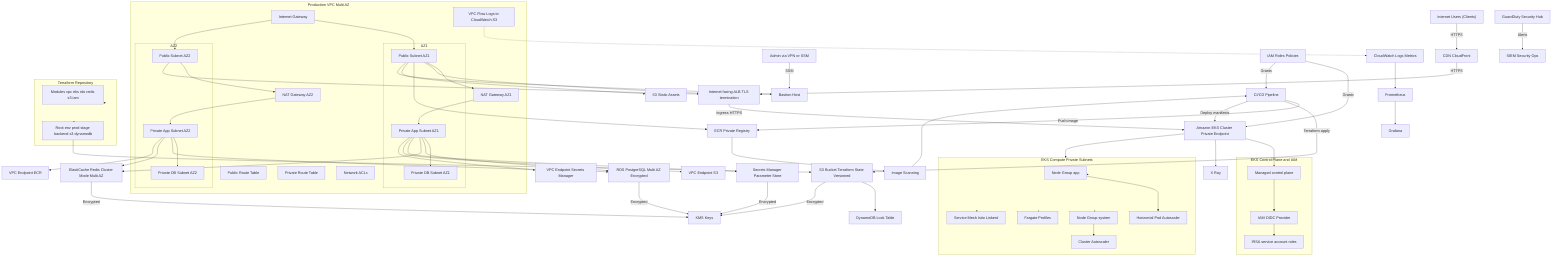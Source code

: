 flowchart TB
  Internet["Internet Users (Clients)"]
  Admin["Admin via VPN or SSM"]
  CDN["CDN CloudFront"]
  CICD["CI/CD Pipeline"]

  %% VPC / Networking
  subgraph VPC["Production VPC Multi AZ"]
    direction TB
    IGW["Internet Gateway"]
    NAT1["NAT Gateway AZ1"]
    NAT2["NAT Gateway AZ2"]
    RT_PUB["Public Route Table"]
    RT_PRV["Private Route Table"]
    NACL["Network ACLs"]
    VPCFlow["VPC Flow Logs to CloudWatch S3"]

    subgraph AZ1["AZ1"]
      PUB1["Public Subnet AZ1"]
      PRV1["Private App Subnet AZ1"]
      DB1["Private DB Subnet AZ1"]
    end

    subgraph AZ2["AZ2"]
      PUB2["Public Subnet AZ2"]
      PRV2["Private App Subnet AZ2"]
      DB2["Private DB Subnet AZ2"]
    end
  end

  %% Public tier
  ALB["Internet facing ALB TLS termination"]
  Bastion["Bastion Host"]
  ECR["ECR Private Registry"]
  S3_Static["S3 Static Assets"]

  %% EKS
  EKS_Cluster["Amazon EKS Cluster Private Endpoint"]
  subgraph EKS_Control["EKS Control Plane and IAM"]
    CP["Managed control plane"]
    OIDC["IAM OIDC Provider"]
    IRSA["IRSA service account roles"]
  end

  subgraph Compute["EKS Compute Private Subnets"]
    NG_App["Node Group app"]
    NG_System["Node Group system"]
    Fargate["Fargate Profiles"]
    CA["Cluster Autoscaler"]
    HPA["Horizontal Pod Autoscaler"]
    ServiceMesh["Service Mesh Istio Linkerd"]
  end

  %% Data & state
  RDS["RDS PostgreSQL Multi AZ Encrypted"]
  Redis["ElastiCache Redis Cluster Mode Multi AZ"]
  Secrets["Secrets Manager Parameter Store"]
  S3_State["S3 Bucket Terraform State Versioned"]
  DynamoDB["DynamoDB Lock Table"]

  %% Endpoints & Security
  VPCE_S3["VPC Endpoint S3"]
  VPCE_ECR["VPC Endpoint ECR"]
  VPCE_SM["VPC Endpoint Secrets Manager"]
  IAM["IAM Roles Policies"]
  KMS["KMS Keys"]
  GuardDuty["GuardDuty Security Hub"]

  %% Observability
  CloudWatch["CloudWatch Logs Metrics"]
  Prometheus["Prometheus"]
  Grafana["Grafana"]
  XRay["X Ray"]
  Scanner["Image Scanning"]
  SIEM["SIEM Security Ops"]

  %% Terraform repo
  subgraph Terraform["Terraform Repository"]
    Modules["Modules vpc eks rds redis s3 iam"]
    Root["Root env prod stage backend s3 dynamodb"]
  end

  %% Connections external
  Internet -->|HTTPS| CDN
  CDN -->|HTTPS| ALB
  Admin -->|SSM| Bastion
  CICD -->|Push image| ECR
  CICD -->|Terraform apply| S3_State
  CICD -->|Deploy manifests| EKS_Cluster

  %% Networking connections
  IGW --> PUB1
  IGW --> PUB2
  PUB1 --> NAT1
  PUB2 --> NAT2
  NAT1 --> PRV1
  NAT2 --> PRV2
  PRV1 --> DB1
  PRV2 --> DB2
  VPCFlow -.-> CloudWatch

  PUB1 --> ALB
  PUB2 --> ALB
  PUB1 --> ECR
  PUB1 --> S3_Static
  PUB1 --> Bastion

  ALB -->|Ingress HTTPS| EKS_Cluster
  EKS_Cluster --> CP
  CP --> OIDC
  OIDC --> IRSA
  EKS_Cluster --> Compute
  Compute --> NG_App
  Compute --> NG_System
  Compute --> Fargate
  NG_App --> HPA
  NG_System --> CA
  Compute --> ServiceMesh

  PRV1 --> RDS
  PRV2 --> RDS
  PRV1 --> Redis
  PRV2 --> Redis
  PRV1 --> Secrets

  PRV1 --> VPCE_S3
  PRV2 --> VPCE_ECR
  PRV1 --> VPCE_SM

  S3_State --> DynamoDB
  S3_State -->|Encrypted| KMS
  RDS -->|Encrypted| KMS
  Redis -->|Encrypted| KMS
  Secrets -->|Encrypted| KMS
  IAM -->|Grants| EKS_Cluster
  IAM -->|Grants| CICD
  GuardDuty -->|Alerts| SIEM

  ECR --> Scanner
  Scanner --> CICD
  CloudWatch --> Prometheus
  Prometheus --> Grafana
  EKS_Cluster --> XRay

  Terraform --> Modules
  Terraform --> Root
  Root --> S3_State